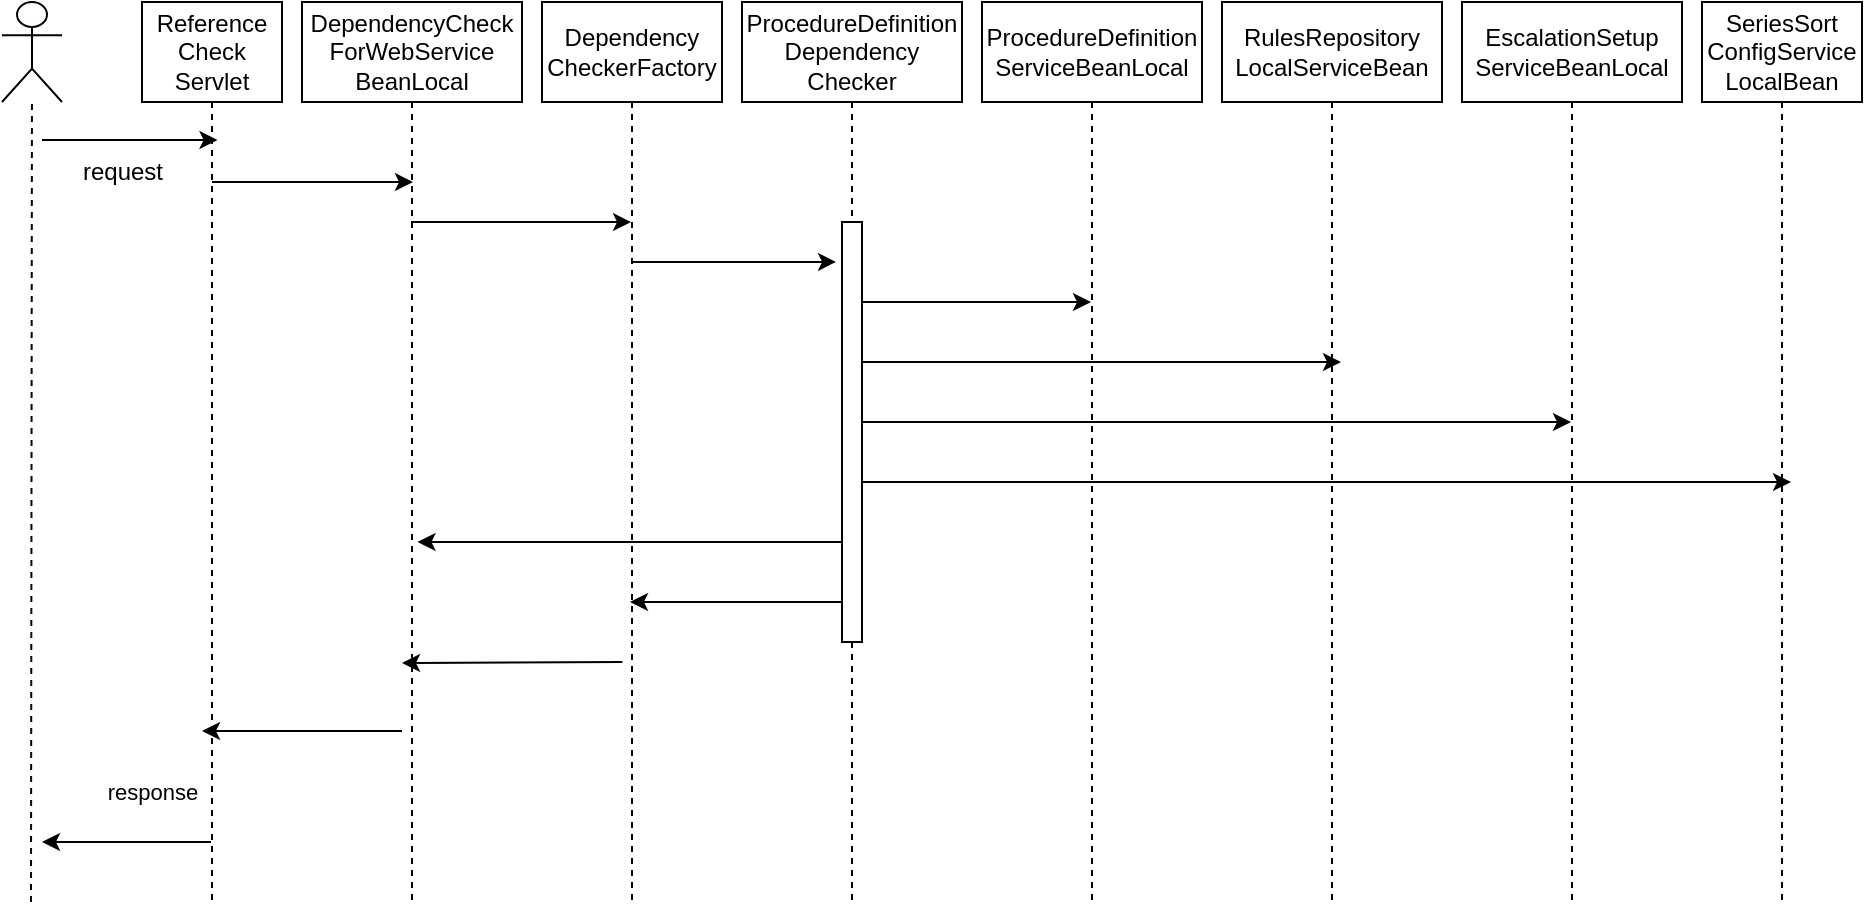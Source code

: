 <mxfile version="24.2.0" type="github">
  <diagram name="Page-1" id="2YBvvXClWsGukQMizWep">
    <mxGraphModel dx="1434" dy="746" grid="1" gridSize="10" guides="1" tooltips="1" connect="1" arrows="1" fold="1" page="1" pageScale="1" pageWidth="850" pageHeight="1100" math="0" shadow="0">
      <root>
        <mxCell id="0" />
        <mxCell id="1" parent="0" />
        <mxCell id="aM9ryv3xv72pqoxQDRHE-1" value="Reference&lt;div&gt;Check&lt;div&gt;Servlet&lt;/div&gt;&lt;/div&gt;" style="shape=umlLifeline;perimeter=lifelinePerimeter;whiteSpace=wrap;html=1;container=0;dropTarget=0;collapsible=0;recursiveResize=0;outlineConnect=0;portConstraint=eastwest;newEdgeStyle={&quot;edgeStyle&quot;:&quot;elbowEdgeStyle&quot;,&quot;elbow&quot;:&quot;vertical&quot;,&quot;curved&quot;:0,&quot;rounded&quot;:0};labelBackgroundColor=none;size=50;" parent="1" vertex="1">
          <mxGeometry x="70" y="30" width="70" height="450" as="geometry" />
        </mxCell>
        <mxCell id="rU2qVYTwLn9NQLsQRafG-2" value="request" style="text;html=1;align=center;verticalAlign=middle;resizable=0;points=[];autosize=1;strokeColor=none;fillColor=none;labelBackgroundColor=none;" parent="1" vertex="1">
          <mxGeometry x="30" y="100" width="60" height="30" as="geometry" />
        </mxCell>
        <mxCell id="rU2qVYTwLn9NQLsQRafG-47" value="&lt;font style=&quot;font-size: 11px;&quot;&gt;response&lt;/font&gt;" style="text;html=1;align=center;verticalAlign=middle;resizable=0;points=[];autosize=1;strokeColor=none;fillColor=none;labelBackgroundColor=none;" parent="1" vertex="1">
          <mxGeometry x="40" y="410" width="70" height="30" as="geometry" />
        </mxCell>
        <mxCell id="rITZIO4H4uwENTVGFAoB-1" value="DependencyCheck&lt;div&gt;ForWebService&lt;/div&gt;&lt;div&gt;BeanLocal&lt;/div&gt;" style="shape=umlLifeline;perimeter=lifelinePerimeter;whiteSpace=wrap;html=1;container=0;dropTarget=0;collapsible=0;recursiveResize=0;outlineConnect=0;portConstraint=eastwest;newEdgeStyle={&quot;edgeStyle&quot;:&quot;elbowEdgeStyle&quot;,&quot;elbow&quot;:&quot;vertical&quot;,&quot;curved&quot;:0,&quot;rounded&quot;:0};labelBackgroundColor=none;size=50;" parent="1" vertex="1">
          <mxGeometry x="150" y="30" width="110" height="450" as="geometry" />
        </mxCell>
        <mxCell id="rITZIO4H4uwENTVGFAoB-4" value="Dependency&lt;div&gt;CheckerFactory&lt;br&gt;&lt;/div&gt;" style="shape=umlLifeline;perimeter=lifelinePerimeter;whiteSpace=wrap;html=1;container=0;dropTarget=0;collapsible=0;recursiveResize=0;outlineConnect=0;portConstraint=eastwest;newEdgeStyle={&quot;edgeStyle&quot;:&quot;elbowEdgeStyle&quot;,&quot;elbow&quot;:&quot;vertical&quot;,&quot;curved&quot;:0,&quot;rounded&quot;:0};labelBackgroundColor=none;size=50;" parent="1" vertex="1">
          <mxGeometry x="270" y="30" width="90" height="450" as="geometry" />
        </mxCell>
        <mxCell id="rITZIO4H4uwENTVGFAoB-5" value="&lt;div&gt;ProcedureDefinition&lt;/div&gt;&lt;div&gt;Dependency&lt;/div&gt;&lt;div&gt;Checker&lt;br&gt;&lt;/div&gt;" style="shape=umlLifeline;perimeter=lifelinePerimeter;whiteSpace=wrap;html=1;container=0;dropTarget=0;collapsible=0;recursiveResize=0;outlineConnect=0;portConstraint=eastwest;newEdgeStyle={&quot;edgeStyle&quot;:&quot;elbowEdgeStyle&quot;,&quot;elbow&quot;:&quot;vertical&quot;,&quot;curved&quot;:0,&quot;rounded&quot;:0};labelBackgroundColor=none;size=50;" parent="1" vertex="1">
          <mxGeometry x="370" y="30" width="110" height="450" as="geometry" />
        </mxCell>
        <mxCell id="rITZIO4H4uwENTVGFAoB-6" value="&lt;div&gt;ProcedureDefinition&lt;/div&gt;&lt;div&gt;ServiceBeanLocal&lt;br&gt;&lt;/div&gt;" style="shape=umlLifeline;perimeter=lifelinePerimeter;whiteSpace=wrap;html=1;container=0;dropTarget=0;collapsible=0;recursiveResize=0;outlineConnect=0;portConstraint=eastwest;newEdgeStyle={&quot;edgeStyle&quot;:&quot;elbowEdgeStyle&quot;,&quot;elbow&quot;:&quot;vertical&quot;,&quot;curved&quot;:0,&quot;rounded&quot;:0};labelBackgroundColor=none;size=50;" parent="1" vertex="1">
          <mxGeometry x="490" y="30" width="110" height="450" as="geometry" />
        </mxCell>
        <mxCell id="rITZIO4H4uwENTVGFAoB-7" value="&lt;div&gt;RulesRepository&lt;/div&gt;&lt;div&gt;LocalServiceBean&lt;br&gt;&lt;/div&gt;" style="shape=umlLifeline;perimeter=lifelinePerimeter;whiteSpace=wrap;html=1;container=0;dropTarget=0;collapsible=0;recursiveResize=0;outlineConnect=0;portConstraint=eastwest;newEdgeStyle={&quot;edgeStyle&quot;:&quot;elbowEdgeStyle&quot;,&quot;elbow&quot;:&quot;vertical&quot;,&quot;curved&quot;:0,&quot;rounded&quot;:0};labelBackgroundColor=none;size=50;" parent="1" vertex="1">
          <mxGeometry x="610" y="30" width="110" height="450" as="geometry" />
        </mxCell>
        <mxCell id="rITZIO4H4uwENTVGFAoB-8" value="&lt;div&gt;EscalationSetup&lt;/div&gt;&lt;div&gt;ServiceBeanLocal&lt;br&gt;&lt;/div&gt;" style="shape=umlLifeline;perimeter=lifelinePerimeter;whiteSpace=wrap;html=1;container=0;dropTarget=0;collapsible=0;recursiveResize=0;outlineConnect=0;portConstraint=eastwest;newEdgeStyle={&quot;edgeStyle&quot;:&quot;elbowEdgeStyle&quot;,&quot;elbow&quot;:&quot;vertical&quot;,&quot;curved&quot;:0,&quot;rounded&quot;:0};labelBackgroundColor=none;size=50;" parent="1" vertex="1">
          <mxGeometry x="730" y="30" width="110" height="450" as="geometry" />
        </mxCell>
        <mxCell id="rITZIO4H4uwENTVGFAoB-9" value="&lt;div&gt;SeriesSort&lt;/div&gt;&lt;div&gt;ConfigService&lt;/div&gt;&lt;div&gt;LocalBean&lt;br&gt;&lt;/div&gt;" style="shape=umlLifeline;perimeter=lifelinePerimeter;whiteSpace=wrap;html=1;container=0;dropTarget=0;collapsible=0;recursiveResize=0;outlineConnect=0;portConstraint=eastwest;newEdgeStyle={&quot;edgeStyle&quot;:&quot;elbowEdgeStyle&quot;,&quot;elbow&quot;:&quot;vertical&quot;,&quot;curved&quot;:0,&quot;rounded&quot;:0};labelBackgroundColor=none;size=50;" parent="1" vertex="1">
          <mxGeometry x="850" y="30" width="80" height="450" as="geometry" />
        </mxCell>
        <mxCell id="rITZIO4H4uwENTVGFAoB-10" value="" style="endArrow=classic;html=1;rounded=0;labelBackgroundColor=none;fontColor=default;" parent="1" edge="1">
          <mxGeometry width="50" height="50" relative="1" as="geometry">
            <mxPoint x="20" y="99" as="sourcePoint" />
            <mxPoint x="107.75" y="99" as="targetPoint" />
          </mxGeometry>
        </mxCell>
        <mxCell id="rITZIO4H4uwENTVGFAoB-11" value="" style="endArrow=classic;html=1;rounded=0;labelBackgroundColor=none;fontColor=default;" parent="1" source="aM9ryv3xv72pqoxQDRHE-1" edge="1">
          <mxGeometry width="50" height="50" relative="1" as="geometry">
            <mxPoint x="140" y="120" as="sourcePoint" />
            <mxPoint x="205.5" y="120" as="targetPoint" />
          </mxGeometry>
        </mxCell>
        <mxCell id="rITZIO4H4uwENTVGFAoB-13" value="" style="endArrow=classic;html=1;rounded=0;labelBackgroundColor=none;fontColor=default;" parent="1" edge="1">
          <mxGeometry width="50" height="50" relative="1" as="geometry">
            <mxPoint x="204.5" y="140" as="sourcePoint" />
            <mxPoint x="314.5" y="140" as="targetPoint" />
          </mxGeometry>
        </mxCell>
        <mxCell id="rITZIO4H4uwENTVGFAoB-14" value="" style="endArrow=classic;html=1;rounded=0;entryX=-0.3;entryY=0.095;entryDx=0;entryDy=0;entryPerimeter=0;labelBackgroundColor=none;fontColor=default;" parent="1" target="rITZIO4H4uwENTVGFAoB-63" edge="1">
          <mxGeometry width="50" height="50" relative="1" as="geometry">
            <mxPoint x="315" y="160" as="sourcePoint" />
            <mxPoint x="425" y="160" as="targetPoint" />
          </mxGeometry>
        </mxCell>
        <mxCell id="rITZIO4H4uwENTVGFAoB-15" value="" style="endArrow=classic;html=1;rounded=0;labelBackgroundColor=none;fontColor=default;" parent="1" target="rITZIO4H4uwENTVGFAoB-6" edge="1">
          <mxGeometry width="50" height="50" relative="1" as="geometry">
            <mxPoint x="425" y="180" as="sourcePoint" />
            <mxPoint x="535" y="180" as="targetPoint" />
          </mxGeometry>
        </mxCell>
        <mxCell id="rITZIO4H4uwENTVGFAoB-33" value="" style="endArrow=classic;html=1;rounded=0;labelBackgroundColor=none;fontColor=default;" parent="1" edge="1">
          <mxGeometry width="50" height="50" relative="1" as="geometry">
            <mxPoint x="430" y="210" as="sourcePoint" />
            <mxPoint x="669.5" y="210" as="targetPoint" />
          </mxGeometry>
        </mxCell>
        <mxCell id="rITZIO4H4uwENTVGFAoB-36" value="" style="endArrow=classic;html=1;rounded=0;labelBackgroundColor=none;fontColor=default;" parent="1" edge="1">
          <mxGeometry width="50" height="50" relative="1" as="geometry">
            <mxPoint x="425" y="240" as="sourcePoint" />
            <mxPoint x="784.5" y="240" as="targetPoint" />
          </mxGeometry>
        </mxCell>
        <mxCell id="rITZIO4H4uwENTVGFAoB-38" value="" style="endArrow=classic;html=1;rounded=0;labelBackgroundColor=none;fontColor=default;" parent="1" edge="1">
          <mxGeometry width="50" height="50" relative="1" as="geometry">
            <mxPoint x="430" y="270" as="sourcePoint" />
            <mxPoint x="894.5" y="270" as="targetPoint" />
          </mxGeometry>
        </mxCell>
        <mxCell id="rITZIO4H4uwENTVGFAoB-40" value="" style="endArrow=classic;html=1;rounded=0;labelBackgroundColor=none;fontColor=default;" parent="1" edge="1">
          <mxGeometry width="50" height="50" relative="1" as="geometry">
            <mxPoint x="430" y="300" as="sourcePoint" />
            <mxPoint x="207.75" y="300" as="targetPoint" />
          </mxGeometry>
        </mxCell>
        <mxCell id="rITZIO4H4uwENTVGFAoB-59" value="" style="endArrow=classic;html=1;rounded=0;labelBackgroundColor=none;fontColor=default;" parent="1" edge="1">
          <mxGeometry width="50" height="50" relative="1" as="geometry">
            <mxPoint x="424.69" y="330" as="sourcePoint" />
            <mxPoint x="314" y="330" as="targetPoint" />
            <Array as="points">
              <mxPoint x="370" y="330" />
            </Array>
          </mxGeometry>
        </mxCell>
        <mxCell id="rITZIO4H4uwENTVGFAoB-60" value="" style="endArrow=classic;html=1;rounded=0;labelBackgroundColor=none;fontColor=default;" parent="1" edge="1">
          <mxGeometry width="50" height="50" relative="1" as="geometry">
            <mxPoint x="310.19" y="360" as="sourcePoint" />
            <mxPoint x="200" y="360.5" as="targetPoint" />
          </mxGeometry>
        </mxCell>
        <mxCell id="rITZIO4H4uwENTVGFAoB-61" value="" style="endArrow=classic;html=1;rounded=0;labelBackgroundColor=none;fontColor=default;" parent="1" edge="1">
          <mxGeometry width="50" height="50" relative="1" as="geometry">
            <mxPoint x="200" y="394.5" as="sourcePoint" />
            <mxPoint x="100" y="394.5" as="targetPoint" />
          </mxGeometry>
        </mxCell>
        <mxCell id="rITZIO4H4uwENTVGFAoB-63" value="" style="rounded=0;whiteSpace=wrap;html=1;labelBackgroundColor=none;" parent="1" vertex="1">
          <mxGeometry x="420" y="140" width="10" height="210" as="geometry" />
        </mxCell>
        <mxCell id="gpbjUU44vdEvNz0C6SUz-2" value="" style="endArrow=classic;html=1;rounded=0;labelBackgroundColor=none;fontColor=default;" edge="1" parent="1" source="aM9ryv3xv72pqoxQDRHE-1">
          <mxGeometry width="50" height="50" relative="1" as="geometry">
            <mxPoint x="100" y="450" as="sourcePoint" />
            <mxPoint x="20" y="450" as="targetPoint" />
          </mxGeometry>
        </mxCell>
        <mxCell id="gpbjUU44vdEvNz0C6SUz-4" value="" style="shape=umlActor;verticalLabelPosition=bottom;verticalAlign=top;html=1;outlineConnect=0;" vertex="1" parent="1">
          <mxGeometry y="30" width="30" height="50" as="geometry" />
        </mxCell>
        <mxCell id="gpbjUU44vdEvNz0C6SUz-11" value="" style="endArrow=none;dashed=1;html=1;rounded=0;" edge="1" parent="1" target="gpbjUU44vdEvNz0C6SUz-4">
          <mxGeometry width="50" height="50" relative="1" as="geometry">
            <mxPoint x="14.5" y="480" as="sourcePoint" />
            <mxPoint x="10" y="110" as="targetPoint" />
          </mxGeometry>
        </mxCell>
      </root>
    </mxGraphModel>
  </diagram>
</mxfile>
